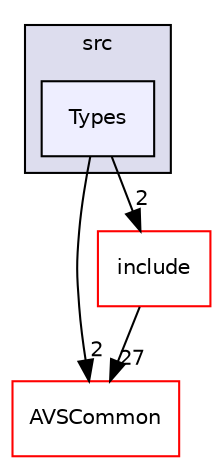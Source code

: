 digraph "/workplace/avs-device-sdk/Settings/src/Types" {
  compound=true
  node [ fontsize="10", fontname="Helvetica"];
  edge [ labelfontsize="10", labelfontname="Helvetica"];
  subgraph clusterdir_c49c26511ee82c0add2fa791a3e96bc7 {
    graph [ bgcolor="#ddddee", pencolor="black", label="src" fontname="Helvetica", fontsize="10", URL="dir_c49c26511ee82c0add2fa791a3e96bc7.html"]
  dir_6575bff52023de719e0b4139eb160325 [shape=box, label="Types", style="filled", fillcolor="#eeeeff", pencolor="black", URL="dir_6575bff52023de719e0b4139eb160325.html"];
  }
  dir_13e65effb2bde530b17b3d5eefcd0266 [shape=box label="AVSCommon" fillcolor="white" style="filled" color="red" URL="dir_13e65effb2bde530b17b3d5eefcd0266.html"];
  dir_432cbbb5245314b613ff1e5a0d6316fd [shape=box label="include" fillcolor="white" style="filled" color="red" URL="dir_432cbbb5245314b613ff1e5a0d6316fd.html"];
  dir_432cbbb5245314b613ff1e5a0d6316fd->dir_13e65effb2bde530b17b3d5eefcd0266 [headlabel="27", labeldistance=1.5 headhref="dir_000284_000015.html"];
  dir_6575bff52023de719e0b4139eb160325->dir_13e65effb2bde530b17b3d5eefcd0266 [headlabel="2", labeldistance=1.5 headhref="dir_000290_000015.html"];
  dir_6575bff52023de719e0b4139eb160325->dir_432cbbb5245314b613ff1e5a0d6316fd [headlabel="2", labeldistance=1.5 headhref="dir_000290_000284.html"];
}
